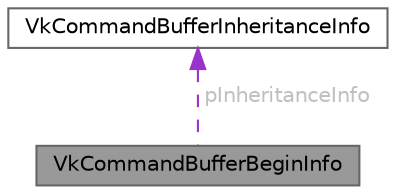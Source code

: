 digraph "VkCommandBufferBeginInfo"
{
 // LATEX_PDF_SIZE
  bgcolor="transparent";
  edge [fontname=Helvetica,fontsize=10,labelfontname=Helvetica,labelfontsize=10];
  node [fontname=Helvetica,fontsize=10,shape=box,height=0.2,width=0.4];
  Node1 [id="Node000001",label="VkCommandBufferBeginInfo",height=0.2,width=0.4,color="gray40", fillcolor="grey60", style="filled", fontcolor="black",tooltip=" "];
  Node2 -> Node1 [id="edge1_Node000001_Node000002",dir="back",color="darkorchid3",style="dashed",tooltip=" ",label=" pInheritanceInfo",fontcolor="grey" ];
  Node2 [id="Node000002",label="VkCommandBufferInheritanceInfo",height=0.2,width=0.4,color="gray40", fillcolor="white", style="filled",URL="$struct_vk_command_buffer_inheritance_info.html",tooltip=" "];
}
